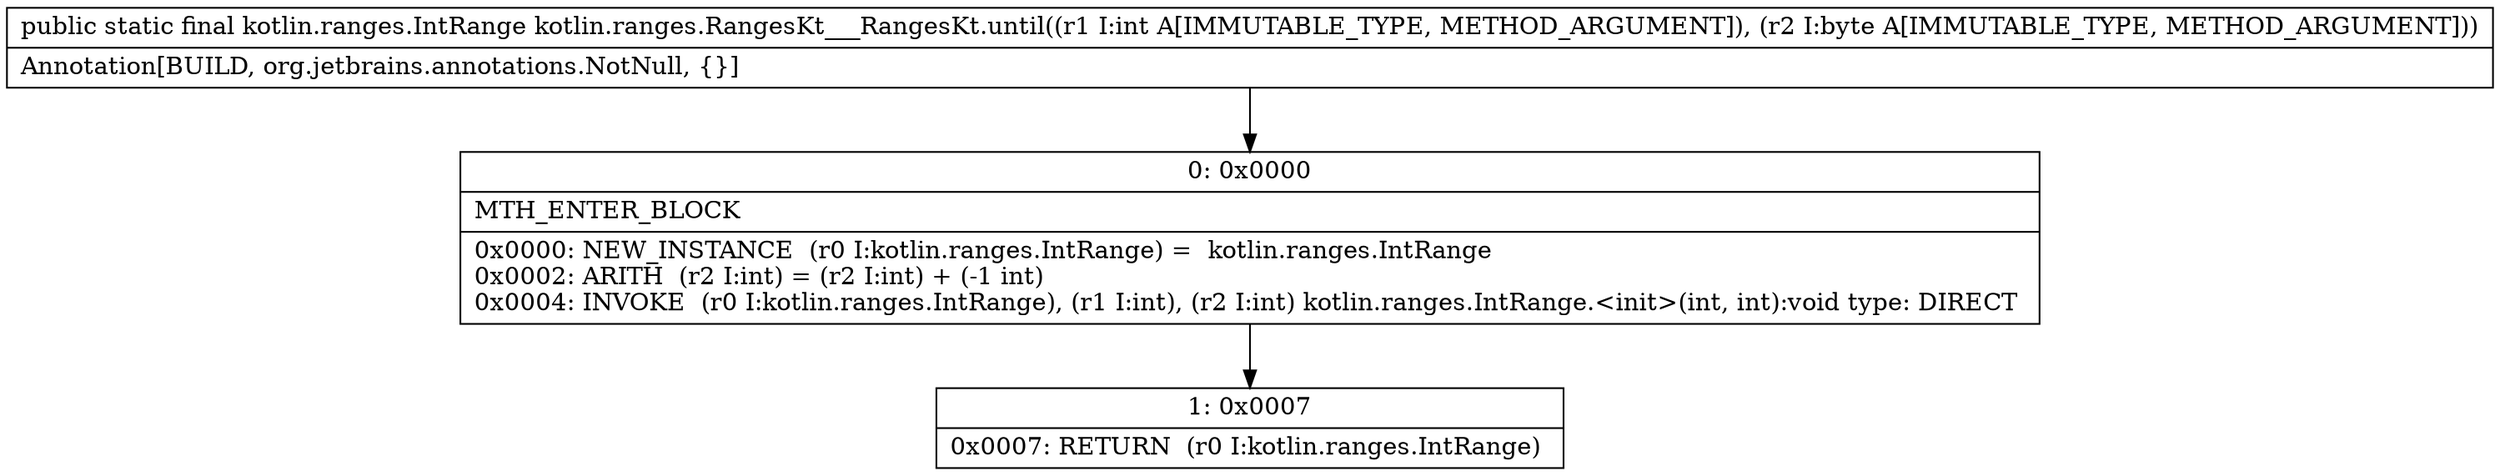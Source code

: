 digraph "CFG forkotlin.ranges.RangesKt___RangesKt.until(IB)Lkotlin\/ranges\/IntRange;" {
Node_0 [shape=record,label="{0\:\ 0x0000|MTH_ENTER_BLOCK\l|0x0000: NEW_INSTANCE  (r0 I:kotlin.ranges.IntRange) =  kotlin.ranges.IntRange \l0x0002: ARITH  (r2 I:int) = (r2 I:int) + (\-1 int) \l0x0004: INVOKE  (r0 I:kotlin.ranges.IntRange), (r1 I:int), (r2 I:int) kotlin.ranges.IntRange.\<init\>(int, int):void type: DIRECT \l}"];
Node_1 [shape=record,label="{1\:\ 0x0007|0x0007: RETURN  (r0 I:kotlin.ranges.IntRange) \l}"];
MethodNode[shape=record,label="{public static final kotlin.ranges.IntRange kotlin.ranges.RangesKt___RangesKt.until((r1 I:int A[IMMUTABLE_TYPE, METHOD_ARGUMENT]), (r2 I:byte A[IMMUTABLE_TYPE, METHOD_ARGUMENT]))  | Annotation[BUILD, org.jetbrains.annotations.NotNull, \{\}]\l}"];
MethodNode -> Node_0;
Node_0 -> Node_1;
}

